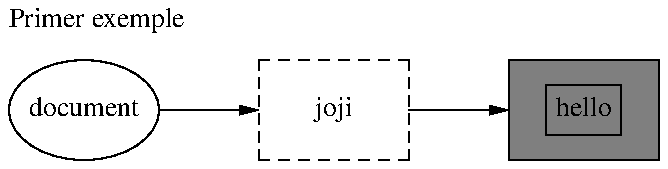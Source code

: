 Primer exemple
.PS
ellipse "document"
arrow
box "joji" dashed
arrow
box fill
box ht boxht/2 wid boxwid/2 "hello" at last box
.PE
